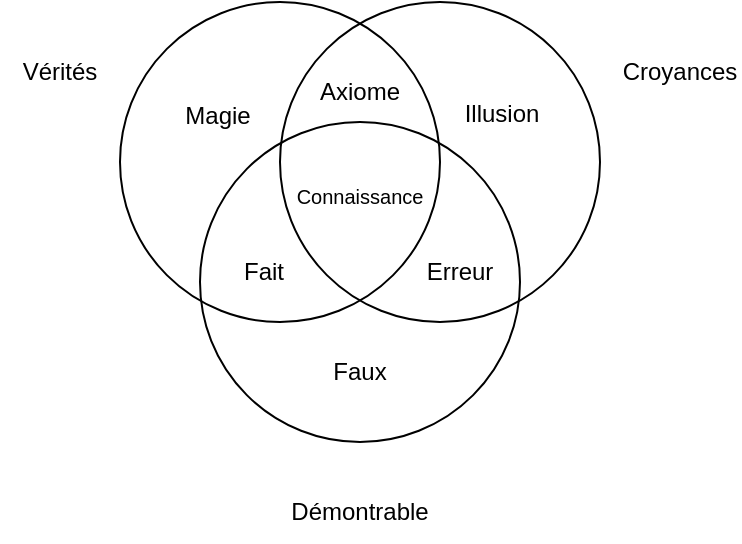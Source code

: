 <mxfile version="22.1.16" type="device">
  <diagram name="Page-1" id="KKHNJYZ5hnC8P6Wqpm90">
    <mxGraphModel dx="1322" dy="647" grid="1" gridSize="10" guides="1" tooltips="1" connect="1" arrows="1" fold="1" page="1" pageScale="1" pageWidth="827" pageHeight="1169" math="0" shadow="0">
      <root>
        <mxCell id="0" />
        <mxCell id="1" parent="0" />
        <mxCell id="b-kmDHiGNELznbdTNueV-1" value="" style="ellipse;whiteSpace=wrap;html=1;aspect=fixed;fillColor=none;" vertex="1" parent="1">
          <mxGeometry x="80" y="40" width="160" height="160" as="geometry" />
        </mxCell>
        <mxCell id="b-kmDHiGNELznbdTNueV-6" value="" style="ellipse;whiteSpace=wrap;html=1;aspect=fixed;fillColor=none;" vertex="1" parent="1">
          <mxGeometry x="160" y="40" width="160" height="160" as="geometry" />
        </mxCell>
        <mxCell id="b-kmDHiGNELznbdTNueV-7" value="" style="ellipse;whiteSpace=wrap;html=1;aspect=fixed;fillColor=none;" vertex="1" parent="1">
          <mxGeometry x="120" y="100" width="160" height="160" as="geometry" />
        </mxCell>
        <mxCell id="b-kmDHiGNELznbdTNueV-8" value="Vérités" style="text;html=1;strokeColor=none;fillColor=none;align=center;verticalAlign=middle;whiteSpace=wrap;rounded=0;" vertex="1" parent="1">
          <mxGeometry x="20" y="60" width="60" height="30" as="geometry" />
        </mxCell>
        <mxCell id="b-kmDHiGNELznbdTNueV-9" value="Croyances" style="text;html=1;strokeColor=none;fillColor=none;align=center;verticalAlign=middle;whiteSpace=wrap;rounded=0;" vertex="1" parent="1">
          <mxGeometry x="330" y="60" width="60" height="30" as="geometry" />
        </mxCell>
        <mxCell id="b-kmDHiGNELznbdTNueV-10" value="Démontrable" style="text;html=1;strokeColor=none;fillColor=none;align=center;verticalAlign=middle;whiteSpace=wrap;rounded=0;" vertex="1" parent="1">
          <mxGeometry x="170" y="280" width="60" height="30" as="geometry" />
        </mxCell>
        <mxCell id="b-kmDHiGNELznbdTNueV-11" value="Erreur" style="text;html=1;strokeColor=none;fillColor=none;align=center;verticalAlign=middle;whiteSpace=wrap;rounded=0;" vertex="1" parent="1">
          <mxGeometry x="220" y="160" width="60" height="30" as="geometry" />
        </mxCell>
        <mxCell id="b-kmDHiGNELznbdTNueV-12" value="&lt;font style=&quot;font-size: 10px;&quot;&gt;Connaissance&lt;/font&gt;" style="text;html=1;strokeColor=none;fillColor=none;align=center;verticalAlign=middle;whiteSpace=wrap;rounded=0;" vertex="1" parent="1">
          <mxGeometry x="170" y="122" width="60" height="30" as="geometry" />
        </mxCell>
        <mxCell id="b-kmDHiGNELznbdTNueV-13" value="Fait" style="text;html=1;strokeColor=none;fillColor=none;align=center;verticalAlign=middle;whiteSpace=wrap;rounded=0;" vertex="1" parent="1">
          <mxGeometry x="122" y="160" width="60" height="30" as="geometry" />
        </mxCell>
        <mxCell id="b-kmDHiGNELznbdTNueV-14" value="Axiome" style="text;html=1;strokeColor=none;fillColor=none;align=center;verticalAlign=middle;whiteSpace=wrap;rounded=0;" vertex="1" parent="1">
          <mxGeometry x="170" y="70" width="60" height="30" as="geometry" />
        </mxCell>
        <mxCell id="b-kmDHiGNELznbdTNueV-15" value="Faux" style="text;html=1;strokeColor=none;fillColor=none;align=center;verticalAlign=middle;whiteSpace=wrap;rounded=0;" vertex="1" parent="1">
          <mxGeometry x="170" y="210" width="60" height="30" as="geometry" />
        </mxCell>
        <mxCell id="b-kmDHiGNELznbdTNueV-16" value="Magie" style="text;html=1;strokeColor=none;fillColor=none;align=center;verticalAlign=middle;whiteSpace=wrap;rounded=0;" vertex="1" parent="1">
          <mxGeometry x="99" y="82" width="60" height="30" as="geometry" />
        </mxCell>
        <mxCell id="b-kmDHiGNELznbdTNueV-17" value="Illusion" style="text;html=1;strokeColor=none;fillColor=none;align=center;verticalAlign=middle;whiteSpace=wrap;rounded=0;" vertex="1" parent="1">
          <mxGeometry x="241" y="81" width="60" height="30" as="geometry" />
        </mxCell>
      </root>
    </mxGraphModel>
  </diagram>
</mxfile>
